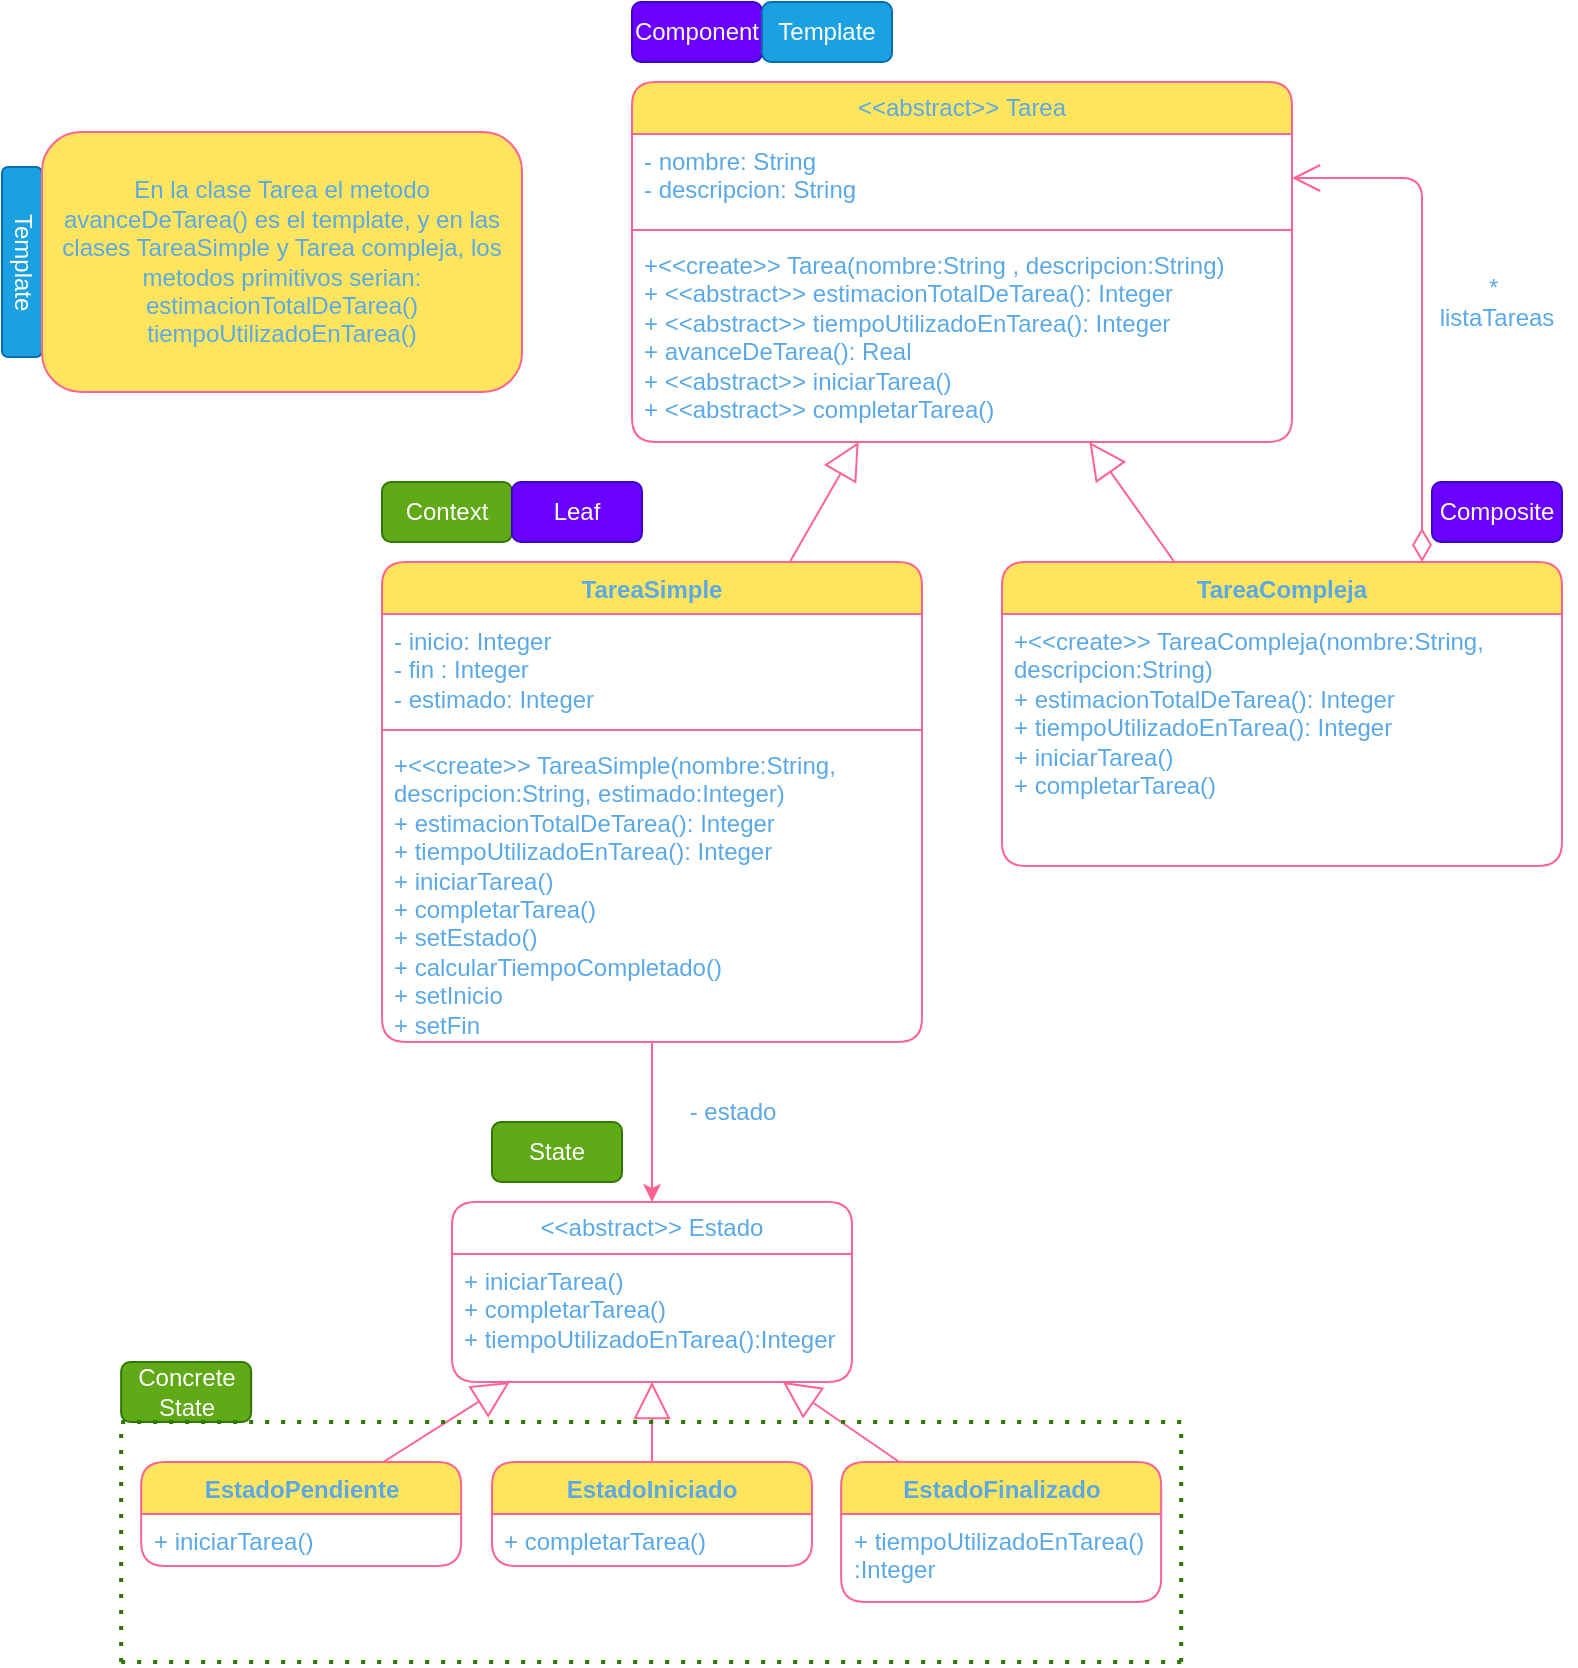 <mxfile version="24.0.4" type="device">
  <diagram name="Página-1" id="Em2ehOmCUkDhYCag1qRq">
    <mxGraphModel dx="1028" dy="678" grid="1" gridSize="10" guides="1" tooltips="1" connect="1" arrows="1" fold="1" page="1" pageScale="1" pageWidth="827" pageHeight="1169" math="0" shadow="0">
      <root>
        <mxCell id="0" />
        <mxCell id="1" parent="0" />
        <mxCell id="22VBssWpMwRnlCVMJMDC-1" value="&lt;span style=&quot;text-align: left;&quot;&gt;&amp;lt;&amp;lt;abstract&amp;gt;&amp;gt;&amp;nbsp;&lt;/span&gt;Tarea" style="swimlane;fontStyle=0;childLayout=stackLayout;horizontal=1;startSize=26;fillColor=#FFE45E;horizontalStack=0;resizeParent=1;resizeParentMax=0;resizeLast=0;collapsible=1;marginBottom=0;whiteSpace=wrap;html=1;rounded=1;labelBackgroundColor=none;strokeColor=#FF6392;fontColor=#5AA9E6;" vertex="1" parent="1">
          <mxGeometry x="345" y="100" width="330" height="180" as="geometry" />
        </mxCell>
        <mxCell id="22VBssWpMwRnlCVMJMDC-2" value="&lt;div&gt;- nombre: String&lt;br&gt;&lt;/div&gt;- descripcion: String" style="text;strokeColor=none;fillColor=none;align=left;verticalAlign=top;spacingLeft=4;spacingRight=4;overflow=hidden;rotatable=0;points=[[0,0.5],[1,0.5]];portConstraint=eastwest;whiteSpace=wrap;html=1;rounded=1;labelBackgroundColor=none;fontColor=#5AA9E6;" vertex="1" parent="22VBssWpMwRnlCVMJMDC-1">
          <mxGeometry y="26" width="330" height="44" as="geometry" />
        </mxCell>
        <mxCell id="22VBssWpMwRnlCVMJMDC-41" value="" style="line;strokeWidth=1;fillColor=none;align=left;verticalAlign=middle;spacingTop=-1;spacingLeft=3;spacingRight=3;rotatable=0;labelPosition=right;points=[];portConstraint=eastwest;strokeColor=#FF6392;rounded=1;labelBackgroundColor=none;fontColor=#5AA9E6;" vertex="1" parent="22VBssWpMwRnlCVMJMDC-1">
          <mxGeometry y="70" width="330" height="8" as="geometry" />
        </mxCell>
        <mxCell id="22VBssWpMwRnlCVMJMDC-42" value="&lt;div&gt;+&amp;lt;&amp;lt;create&amp;gt;&amp;gt; Tarea(nombre:String , descripcion:String)&lt;/div&gt;+ &amp;lt;&amp;lt;abstract&amp;gt;&amp;gt;&amp;nbsp;&lt;span style=&quot;background-color: initial;&quot;&gt;estimacionTotalDeTarea(): Integer&lt;/span&gt;&lt;div&gt;&lt;span style=&quot;background-color: initial;&quot;&gt;+&amp;nbsp;&lt;/span&gt;&lt;span style=&quot;background-color: initial;&quot;&gt;&amp;lt;&amp;lt;abstract&amp;gt;&amp;gt;&amp;nbsp;&lt;/span&gt;&lt;span style=&quot;background-color: initial;&quot;&gt;tiempoUtilizadoEnTarea(): Integer&lt;/span&gt;&lt;/div&gt;&lt;div&gt;&lt;span style=&quot;background-color: initial;&quot;&gt;+&amp;nbsp;&lt;/span&gt;&lt;span style=&quot;background-color: initial;&quot;&gt;avanceDeTarea(): Real&lt;/span&gt;&lt;/div&gt;&lt;div&gt;&lt;span style=&quot;background-color: initial;&quot;&gt;+&amp;nbsp;&lt;/span&gt;&lt;span style=&quot;background-color: initial;&quot;&gt;&amp;lt;&amp;lt;abstract&amp;gt;&amp;gt;&amp;nbsp;&lt;/span&gt;&lt;span style=&quot;background-color: initial;&quot;&gt;iniciarTarea()&lt;/span&gt;&lt;/div&gt;&lt;div&gt;&lt;span style=&quot;background-color: initial;&quot;&gt;+&amp;nbsp;&lt;/span&gt;&lt;span style=&quot;background-color: initial;&quot;&gt;&amp;lt;&amp;lt;abstract&amp;gt;&amp;gt;&amp;nbsp;&lt;/span&gt;&lt;span style=&quot;background-color: initial;&quot;&gt;completarTarea()&lt;/span&gt;&lt;/div&gt;" style="text;strokeColor=none;fillColor=none;align=left;verticalAlign=top;spacingLeft=4;spacingRight=4;overflow=hidden;rotatable=0;points=[[0,0.5],[1,0.5]];portConstraint=eastwest;whiteSpace=wrap;html=1;rounded=1;labelBackgroundColor=none;fontColor=#5AA9E6;" vertex="1" parent="22VBssWpMwRnlCVMJMDC-1">
          <mxGeometry y="78" width="330" height="102" as="geometry" />
        </mxCell>
        <mxCell id="22VBssWpMwRnlCVMJMDC-37" style="edgeStyle=orthogonalEdgeStyle;rounded=1;orthogonalLoop=1;jettySize=auto;html=1;labelBackgroundColor=none;strokeColor=#FF6392;fontColor=default;" edge="1" parent="1" source="22VBssWpMwRnlCVMJMDC-5" target="22VBssWpMwRnlCVMJMDC-18">
          <mxGeometry relative="1" as="geometry">
            <mxPoint x="365" y="640" as="sourcePoint" />
          </mxGeometry>
        </mxCell>
        <mxCell id="22VBssWpMwRnlCVMJMDC-5" value="TareaSimple" style="swimlane;fontStyle=1;align=center;verticalAlign=top;childLayout=stackLayout;horizontal=1;startSize=26;horizontalStack=0;resizeParent=1;resizeParentMax=0;resizeLast=0;collapsible=1;marginBottom=0;whiteSpace=wrap;html=1;rounded=1;labelBackgroundColor=none;fillColor=#FFE45E;strokeColor=#FF6392;fontColor=#5AA9E6;" vertex="1" parent="1">
          <mxGeometry x="220" y="340" width="270" height="240" as="geometry" />
        </mxCell>
        <mxCell id="22VBssWpMwRnlCVMJMDC-6" value="&lt;div&gt;- inicio: Integer&lt;/div&gt;&lt;div&gt;- fin : Integer&lt;/div&gt;&lt;div&gt;- estimado: Integer&lt;/div&gt;&lt;div&gt;&lt;br&gt;&lt;/div&gt;" style="text;strokeColor=none;fillColor=none;align=left;verticalAlign=top;spacingLeft=4;spacingRight=4;overflow=hidden;rotatable=0;points=[[0,0.5],[1,0.5]];portConstraint=eastwest;whiteSpace=wrap;html=1;rounded=1;labelBackgroundColor=none;fontColor=#5AA9E6;" vertex="1" parent="22VBssWpMwRnlCVMJMDC-5">
          <mxGeometry y="26" width="270" height="54" as="geometry" />
        </mxCell>
        <mxCell id="22VBssWpMwRnlCVMJMDC-7" value="" style="line;strokeWidth=1;fillColor=none;align=left;verticalAlign=middle;spacingTop=-1;spacingLeft=3;spacingRight=3;rotatable=0;labelPosition=right;points=[];portConstraint=eastwest;strokeColor=#FF6392;rounded=1;labelBackgroundColor=none;fontColor=#5AA9E6;" vertex="1" parent="22VBssWpMwRnlCVMJMDC-5">
          <mxGeometry y="80" width="270" height="8" as="geometry" />
        </mxCell>
        <mxCell id="22VBssWpMwRnlCVMJMDC-44" value="&lt;div&gt;+&amp;lt;&amp;lt;create&amp;gt;&amp;gt; TareaSimple(nombre:String, descripcion:String, estimado:Integer)&lt;/div&gt;+&amp;nbsp;&lt;span style=&quot;background-color: initial;&quot;&gt;estimacionTotalDeTarea(): Integer&lt;/span&gt;&lt;div&gt;&lt;span style=&quot;background-color: initial;&quot;&gt;+ tiempoUtilizadoEnTarea(): Integer&lt;/span&gt;&lt;/div&gt;&lt;div&gt;&lt;span style=&quot;background-color: initial;&quot;&gt;+ iniciarTarea()&lt;/span&gt;&lt;br&gt;&lt;/div&gt;&lt;div&gt;&lt;span style=&quot;background-color: initial;&quot;&gt;+ completarTarea()&lt;/span&gt;&lt;/div&gt;&lt;div&gt;&lt;span style=&quot;background-color: initial;&quot;&gt;+ setEstado()&lt;/span&gt;&lt;/div&gt;&lt;div&gt;&lt;span style=&quot;background-color: initial;&quot;&gt;+ calcularTiempoCompletado()&lt;/span&gt;&lt;/div&gt;&lt;div&gt;&lt;span style=&quot;background-color: initial;&quot;&gt;+ setInicio&lt;/span&gt;&lt;/div&gt;&lt;div&gt;&lt;span style=&quot;background-color: initial;&quot;&gt;+ setFin&lt;/span&gt;&lt;/div&gt;" style="text;strokeColor=none;fillColor=none;align=left;verticalAlign=top;spacingLeft=4;spacingRight=4;overflow=hidden;rotatable=0;points=[[0,0.5],[1,0.5]];portConstraint=eastwest;whiteSpace=wrap;html=1;rounded=1;labelBackgroundColor=none;fontColor=#5AA9E6;" vertex="1" parent="22VBssWpMwRnlCVMJMDC-5">
          <mxGeometry y="88" width="270" height="152" as="geometry" />
        </mxCell>
        <mxCell id="22VBssWpMwRnlCVMJMDC-9" value="TareaCompleja" style="swimlane;fontStyle=1;align=center;verticalAlign=top;childLayout=stackLayout;horizontal=1;startSize=26;horizontalStack=0;resizeParent=1;resizeParentMax=0;resizeLast=0;collapsible=1;marginBottom=0;whiteSpace=wrap;html=1;rounded=1;labelBackgroundColor=none;fillColor=#FFE45E;strokeColor=#FF6392;fontColor=#5AA9E6;" vertex="1" parent="1">
          <mxGeometry x="530" y="340" width="280" height="152" as="geometry" />
        </mxCell>
        <mxCell id="22VBssWpMwRnlCVMJMDC-45" value="&lt;div&gt;+&amp;lt;&amp;lt;create&amp;gt;&amp;gt; TareaCompleja(nombre:String, descripcion:String)&lt;/div&gt;+&amp;nbsp;&lt;span style=&quot;background-color: initial;&quot;&gt;estimacionTotalDeTarea(): Integer&lt;/span&gt;&lt;div&gt;&lt;span style=&quot;background-color: initial;&quot;&gt;+ tiempoUtilizadoEnTarea(): Integer&lt;/span&gt;&lt;/div&gt;&lt;div&gt;&lt;span style=&quot;background-color: initial;&quot;&gt;+ iniciarTarea()&lt;/span&gt;&lt;br&gt;&lt;/div&gt;&lt;div&gt;&lt;span style=&quot;background-color: initial;&quot;&gt;+ completarTarea()&lt;/span&gt;&lt;/div&gt;&lt;div&gt;&lt;br&gt;&lt;/div&gt;" style="text;strokeColor=none;fillColor=none;align=left;verticalAlign=top;spacingLeft=4;spacingRight=4;overflow=hidden;rotatable=0;points=[[0,0.5],[1,0.5]];portConstraint=eastwest;whiteSpace=wrap;html=1;rounded=1;labelBackgroundColor=none;fontColor=#5AA9E6;" vertex="1" parent="22VBssWpMwRnlCVMJMDC-9">
          <mxGeometry y="26" width="280" height="126" as="geometry" />
        </mxCell>
        <mxCell id="22VBssWpMwRnlCVMJMDC-14" value="" style="endArrow=block;endSize=16;endFill=0;html=1;rounded=1;labelBackgroundColor=none;strokeColor=#FF6392;fontColor=default;" edge="1" parent="1" source="22VBssWpMwRnlCVMJMDC-5" target="22VBssWpMwRnlCVMJMDC-1">
          <mxGeometry width="160" relative="1" as="geometry">
            <mxPoint x="697" y="380" as="sourcePoint" />
            <mxPoint x="857" y="380" as="targetPoint" />
          </mxGeometry>
        </mxCell>
        <mxCell id="22VBssWpMwRnlCVMJMDC-15" value="" style="endArrow=block;endSize=16;endFill=0;html=1;rounded=1;labelBackgroundColor=none;strokeColor=#FF6392;fontColor=default;" edge="1" parent="1" source="22VBssWpMwRnlCVMJMDC-9" target="22VBssWpMwRnlCVMJMDC-1">
          <mxGeometry width="160" relative="1" as="geometry">
            <mxPoint x="380" y="350" as="sourcePoint" />
            <mxPoint x="445" y="284" as="targetPoint" />
          </mxGeometry>
        </mxCell>
        <mxCell id="22VBssWpMwRnlCVMJMDC-17" value="*&amp;nbsp;&lt;div&gt;listaTareas&lt;/div&gt;" style="text;html=1;align=center;verticalAlign=middle;resizable=0;points=[];autosize=1;strokeColor=none;fillColor=none;rounded=1;labelBackgroundColor=none;fontColor=#5AA9E6;" vertex="1" parent="1">
          <mxGeometry x="737" y="190" width="80" height="40" as="geometry" />
        </mxCell>
        <mxCell id="22VBssWpMwRnlCVMJMDC-18" value="&lt;span style=&quot;text-align: left;&quot;&gt;&amp;lt;&amp;lt;abstract&amp;gt;&amp;gt;&amp;nbsp;&lt;/span&gt;Estado" style="swimlane;fontStyle=0;childLayout=stackLayout;horizontal=1;startSize=26;fillColor=none;horizontalStack=0;resizeParent=1;resizeParentMax=0;resizeLast=0;collapsible=1;marginBottom=0;whiteSpace=wrap;html=1;rounded=1;labelBackgroundColor=none;strokeColor=#FF6392;fontColor=#5AA9E6;" vertex="1" parent="1">
          <mxGeometry x="255" y="660" width="200" height="90" as="geometry" />
        </mxCell>
        <mxCell id="22VBssWpMwRnlCVMJMDC-47" value="" style="endArrow=block;endSize=16;endFill=0;html=1;rounded=1;labelBackgroundColor=none;strokeColor=#FF6392;fontColor=default;" edge="1" parent="22VBssWpMwRnlCVMJMDC-18" source="22VBssWpMwRnlCVMJMDC-49" target="22VBssWpMwRnlCVMJMDC-18">
          <mxGeometry width="160" relative="1" as="geometry">
            <mxPoint x="-45" y="160" as="sourcePoint" />
            <mxPoint x="14" y="114" as="targetPoint" />
            <Array as="points" />
          </mxGeometry>
        </mxCell>
        <mxCell id="22VBssWpMwRnlCVMJMDC-49" value="+ iniciarTarea()&lt;div&gt;+ completarTarea()&lt;/div&gt;&lt;div&gt;+ tiempoUtilizadoEnTarea():Integer&lt;/div&gt;" style="text;strokeColor=none;fillColor=none;align=left;verticalAlign=top;spacingLeft=4;spacingRight=4;overflow=hidden;rotatable=0;points=[[0,0.5],[1,0.5]];portConstraint=eastwest;whiteSpace=wrap;html=1;rounded=1;labelBackgroundColor=none;fontColor=#5AA9E6;" vertex="1" parent="22VBssWpMwRnlCVMJMDC-18">
          <mxGeometry y="26" width="200" height="64" as="geometry" />
        </mxCell>
        <mxCell id="22VBssWpMwRnlCVMJMDC-22" value="EstadoPendiente" style="swimlane;fontStyle=1;align=center;verticalAlign=top;childLayout=stackLayout;horizontal=1;startSize=26;horizontalStack=0;resizeParent=1;resizeParentMax=0;resizeLast=0;collapsible=1;marginBottom=0;whiteSpace=wrap;html=1;rounded=1;labelBackgroundColor=none;fillColor=#FFE45E;strokeColor=#FF6392;fontColor=#5AA9E6;" vertex="1" parent="1">
          <mxGeometry x="99.58" y="790" width="160" height="52" as="geometry" />
        </mxCell>
        <mxCell id="22VBssWpMwRnlCVMJMDC-25" value="+ iniciarTarea()" style="text;strokeColor=none;fillColor=none;align=left;verticalAlign=top;spacingLeft=4;spacingRight=4;overflow=hidden;rotatable=0;points=[[0,0.5],[1,0.5]];portConstraint=eastwest;whiteSpace=wrap;html=1;rounded=1;labelBackgroundColor=none;fontColor=#5AA9E6;" vertex="1" parent="22VBssWpMwRnlCVMJMDC-22">
          <mxGeometry y="26" width="160" height="26" as="geometry" />
        </mxCell>
        <mxCell id="22VBssWpMwRnlCVMJMDC-26" value="&lt;div&gt;EstadoIniciado&lt;/div&gt;" style="swimlane;fontStyle=1;align=center;verticalAlign=top;childLayout=stackLayout;horizontal=1;startSize=26;horizontalStack=0;resizeParent=1;resizeParentMax=0;resizeLast=0;collapsible=1;marginBottom=0;whiteSpace=wrap;html=1;rounded=1;labelBackgroundColor=none;fillColor=#FFE45E;strokeColor=#FF6392;fontColor=#5AA9E6;" vertex="1" parent="1">
          <mxGeometry x="275" y="790" width="160" height="52" as="geometry" />
        </mxCell>
        <mxCell id="22VBssWpMwRnlCVMJMDC-29" value="&lt;div&gt;+ completarTarea()&lt;/div&gt;" style="text;strokeColor=none;fillColor=none;align=left;verticalAlign=top;spacingLeft=4;spacingRight=4;overflow=hidden;rotatable=0;points=[[0,0.5],[1,0.5]];portConstraint=eastwest;whiteSpace=wrap;html=1;rounded=1;labelBackgroundColor=none;fontColor=#5AA9E6;" vertex="1" parent="22VBssWpMwRnlCVMJMDC-26">
          <mxGeometry y="26" width="160" height="26" as="geometry" />
        </mxCell>
        <mxCell id="22VBssWpMwRnlCVMJMDC-30" value="EstadoFinalizado" style="swimlane;fontStyle=1;align=center;verticalAlign=top;childLayout=stackLayout;horizontal=1;startSize=26;horizontalStack=0;resizeParent=1;resizeParentMax=0;resizeLast=0;collapsible=1;marginBottom=0;whiteSpace=wrap;html=1;rounded=1;labelBackgroundColor=none;fillColor=#FFE45E;strokeColor=#FF6392;fontColor=#5AA9E6;" vertex="1" parent="1">
          <mxGeometry x="449.58" y="790" width="160" height="70" as="geometry" />
        </mxCell>
        <mxCell id="22VBssWpMwRnlCVMJMDC-33" value="&lt;div&gt;+ tiempoUtilizadoEnTarea() :Integer&lt;/div&gt;" style="text;strokeColor=none;fillColor=none;align=left;verticalAlign=top;spacingLeft=4;spacingRight=4;overflow=hidden;rotatable=0;points=[[0,0.5],[1,0.5]];portConstraint=eastwest;whiteSpace=wrap;html=1;rounded=1;labelBackgroundColor=none;fontColor=#5AA9E6;" vertex="1" parent="22VBssWpMwRnlCVMJMDC-30">
          <mxGeometry y="26" width="160" height="44" as="geometry" />
        </mxCell>
        <mxCell id="22VBssWpMwRnlCVMJMDC-39" value="- estado" style="text;html=1;align=center;verticalAlign=middle;resizable=0;points=[];autosize=1;strokeColor=none;fillColor=none;rounded=1;labelBackgroundColor=none;fontColor=#5AA9E6;" vertex="1" parent="1">
          <mxGeometry x="359.58" y="600" width="70" height="30" as="geometry" />
        </mxCell>
        <mxCell id="22VBssWpMwRnlCVMJMDC-46" value="" style="endArrow=block;endSize=16;endFill=0;html=1;rounded=1;labelBackgroundColor=none;strokeColor=#FF6392;fontColor=default;" edge="1" parent="1" source="22VBssWpMwRnlCVMJMDC-22" target="22VBssWpMwRnlCVMJMDC-18">
          <mxGeometry width="160" relative="1" as="geometry">
            <mxPoint x="279.58" y="744" as="sourcePoint" />
            <mxPoint x="347.58" y="590" as="targetPoint" />
            <Array as="points" />
          </mxGeometry>
        </mxCell>
        <mxCell id="22VBssWpMwRnlCVMJMDC-48" value="" style="endArrow=block;endSize=16;endFill=0;html=1;rounded=1;labelBackgroundColor=none;strokeColor=#FF6392;fontColor=default;" edge="1" parent="1" source="22VBssWpMwRnlCVMJMDC-30" target="22VBssWpMwRnlCVMJMDC-18">
          <mxGeometry width="160" relative="1" as="geometry">
            <mxPoint x="244.58" y="810" as="sourcePoint" />
            <mxPoint x="303.58" y="764" as="targetPoint" />
            <Array as="points" />
          </mxGeometry>
        </mxCell>
        <mxCell id="22VBssWpMwRnlCVMJMDC-50" value="" style="endArrow=block;endSize=16;endFill=0;html=1;rounded=1;labelBackgroundColor=none;strokeColor=#FF6392;fontColor=default;" edge="1" parent="1" source="22VBssWpMwRnlCVMJMDC-26" target="22VBssWpMwRnlCVMJMDC-49">
          <mxGeometry width="160" relative="1" as="geometry">
            <mxPoint x="349.58" y="790" as="sourcePoint" />
            <mxPoint x="349.58" y="692" as="targetPoint" />
            <Array as="points" />
          </mxGeometry>
        </mxCell>
        <mxCell id="22VBssWpMwRnlCVMJMDC-51" value="State" style="html=1;whiteSpace=wrap;fillColor=#60a917;fontColor=#ffffff;strokeColor=#2D7600;rounded=1;labelBackgroundColor=none;" vertex="1" parent="1">
          <mxGeometry x="275" y="620" width="65" height="30" as="geometry" />
        </mxCell>
        <mxCell id="22VBssWpMwRnlCVMJMDC-52" value="Concrete State" style="html=1;whiteSpace=wrap;fillColor=#60a917;fontColor=#ffffff;strokeColor=#2D7600;rounded=1;labelBackgroundColor=none;" vertex="1" parent="1">
          <mxGeometry x="89.58" y="740" width="65" height="30" as="geometry" />
        </mxCell>
        <mxCell id="22VBssWpMwRnlCVMJMDC-53" value="Context" style="html=1;whiteSpace=wrap;fillColor=#60a917;fontColor=#ffffff;strokeColor=#2D7600;rounded=1;labelBackgroundColor=none;" vertex="1" parent="1">
          <mxGeometry x="220" y="300" width="65" height="30" as="geometry" />
        </mxCell>
        <mxCell id="22VBssWpMwRnlCVMJMDC-54" value="Component" style="html=1;whiteSpace=wrap;fillColor=#6a00ff;fontColor=#ffffff;strokeColor=#3700CC;rounded=1;labelBackgroundColor=none;" vertex="1" parent="1">
          <mxGeometry x="345" y="60" width="65" height="30" as="geometry" />
        </mxCell>
        <mxCell id="22VBssWpMwRnlCVMJMDC-56" value="Composite" style="html=1;whiteSpace=wrap;fillColor=#6a00ff;fontColor=#ffffff;strokeColor=#3700CC;rounded=1;labelBackgroundColor=none;" vertex="1" parent="1">
          <mxGeometry x="745" y="300" width="65" height="30" as="geometry" />
        </mxCell>
        <mxCell id="22VBssWpMwRnlCVMJMDC-57" value="Leaf" style="html=1;whiteSpace=wrap;fillColor=#6a00ff;fontColor=#ffffff;strokeColor=#3700CC;rounded=1;labelBackgroundColor=none;" vertex="1" parent="1">
          <mxGeometry x="285" y="300" width="65" height="30" as="geometry" />
        </mxCell>
        <mxCell id="22VBssWpMwRnlCVMJMDC-58" value="Template" style="html=1;whiteSpace=wrap;fillColor=#1ba1e2;fontColor=#ffffff;strokeColor=#006EAF;rounded=1;labelBackgroundColor=none;" vertex="1" parent="1">
          <mxGeometry x="410" y="60" width="65" height="30" as="geometry" />
        </mxCell>
        <mxCell id="22VBssWpMwRnlCVMJMDC-60" value="Template" style="html=1;whiteSpace=wrap;fillColor=#1ba1e2;fontColor=#ffffff;strokeColor=#006EAF;rounded=1;direction=south;textDirection=vertical-lr;labelBackgroundColor=none;" vertex="1" parent="1">
          <mxGeometry x="30" y="142.5" width="20" height="95" as="geometry" />
        </mxCell>
        <mxCell id="22VBssWpMwRnlCVMJMDC-61" value="En la clase Tarea el metodo avanceDeTarea() es el template, y en las clases TareaSimple y Tarea compleja, los metodos primitivos serian:&lt;br&gt;estimacionTotalDeTarea()&lt;div&gt;tiempoUtilizadoEnTarea()&lt;/div&gt;" style="html=1;whiteSpace=wrap;rounded=1;labelBackgroundColor=none;fillColor=#FFE45E;strokeColor=#FF6392;fontColor=#5AA9E6;" vertex="1" parent="1">
          <mxGeometry x="50" y="125" width="240" height="130" as="geometry" />
        </mxCell>
        <mxCell id="22VBssWpMwRnlCVMJMDC-62" value="" style="endArrow=none;dashed=1;html=1;dashPattern=1 3;strokeWidth=2;rounded=1;exitX=0;exitY=1;exitDx=0;exitDy=0;labelBackgroundColor=none;strokeColor=#2D7600;fontColor=default;fillColor=#60a917;" edge="1" parent="1" source="22VBssWpMwRnlCVMJMDC-52">
          <mxGeometry width="50" height="50" relative="1" as="geometry">
            <mxPoint x="649.58" y="740" as="sourcePoint" />
            <mxPoint x="619.58" y="770" as="targetPoint" />
          </mxGeometry>
        </mxCell>
        <mxCell id="22VBssWpMwRnlCVMJMDC-63" value="" style="endArrow=none;dashed=1;html=1;dashPattern=1 3;strokeWidth=2;rounded=1;exitX=0;exitY=1;exitDx=0;exitDy=0;labelBackgroundColor=none;strokeColor=#2D7600;fontColor=default;fillColor=#60a917;" edge="1" parent="1">
          <mxGeometry width="50" height="50" relative="1" as="geometry">
            <mxPoint x="89.58" y="890" as="sourcePoint" />
            <mxPoint x="619.58" y="890" as="targetPoint" />
          </mxGeometry>
        </mxCell>
        <mxCell id="22VBssWpMwRnlCVMJMDC-64" value="" style="endArrow=none;dashed=1;html=1;dashPattern=1 3;strokeWidth=2;rounded=1;labelBackgroundColor=none;strokeColor=#2D7600;fontColor=default;fillColor=#60a917;" edge="1" parent="1">
          <mxGeometry width="50" height="50" relative="1" as="geometry">
            <mxPoint x="89.58" y="890" as="sourcePoint" />
            <mxPoint x="89.58" y="770" as="targetPoint" />
          </mxGeometry>
        </mxCell>
        <mxCell id="22VBssWpMwRnlCVMJMDC-65" value="" style="endArrow=none;dashed=1;html=1;dashPattern=1 3;strokeWidth=2;rounded=1;labelBackgroundColor=none;strokeColor=#2D7600;fontColor=default;fillColor=#60a917;" edge="1" parent="1">
          <mxGeometry width="50" height="50" relative="1" as="geometry">
            <mxPoint x="619.58" y="890" as="sourcePoint" />
            <mxPoint x="619.58" y="770" as="targetPoint" />
          </mxGeometry>
        </mxCell>
        <mxCell id="22VBssWpMwRnlCVMJMDC-68" value="" style="endArrow=open;html=1;endSize=12;startArrow=diamondThin;startSize=14;startFill=0;edgeStyle=orthogonalEdgeStyle;align=left;verticalAlign=bottom;rounded=1;exitX=0.75;exitY=0;exitDx=0;exitDy=0;labelBackgroundColor=none;strokeColor=#FF6392;fontColor=default;" edge="1" parent="1" source="22VBssWpMwRnlCVMJMDC-9" target="22VBssWpMwRnlCVMJMDC-2">
          <mxGeometry x="-1" y="3" relative="1" as="geometry">
            <mxPoint x="510" y="320" as="sourcePoint" />
            <mxPoint x="670" y="320" as="targetPoint" />
          </mxGeometry>
        </mxCell>
      </root>
    </mxGraphModel>
  </diagram>
</mxfile>
